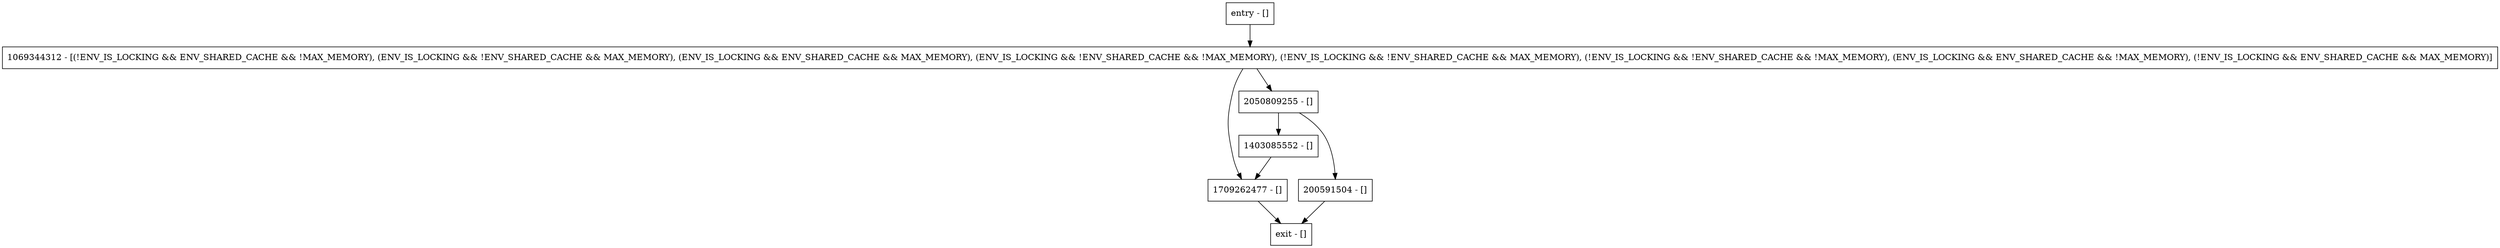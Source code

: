 digraph addToSharedCacheEnvs {
node [shape=record];
entry [label="entry - []"];
exit [label="exit - []"];
1069344312 [label="1069344312 - [(!ENV_IS_LOCKING && ENV_SHARED_CACHE && !MAX_MEMORY), (ENV_IS_LOCKING && !ENV_SHARED_CACHE && MAX_MEMORY), (ENV_IS_LOCKING && ENV_SHARED_CACHE && MAX_MEMORY), (ENV_IS_LOCKING && !ENV_SHARED_CACHE && !MAX_MEMORY), (!ENV_IS_LOCKING && !ENV_SHARED_CACHE && MAX_MEMORY), (!ENV_IS_LOCKING && !ENV_SHARED_CACHE && !MAX_MEMORY), (ENV_IS_LOCKING && ENV_SHARED_CACHE && !MAX_MEMORY), (!ENV_IS_LOCKING && ENV_SHARED_CACHE && MAX_MEMORY)]"];
200591504 [label="200591504 - []"];
1709262477 [label="1709262477 - []"];
1403085552 [label="1403085552 - []"];
2050809255 [label="2050809255 - []"];
entry;
exit;
entry -> 1069344312;
1069344312 -> 1709262477;
1069344312 -> 2050809255;
200591504 -> exit;
1709262477 -> exit;
1403085552 -> 1709262477;
2050809255 -> 200591504;
2050809255 -> 1403085552;
}

